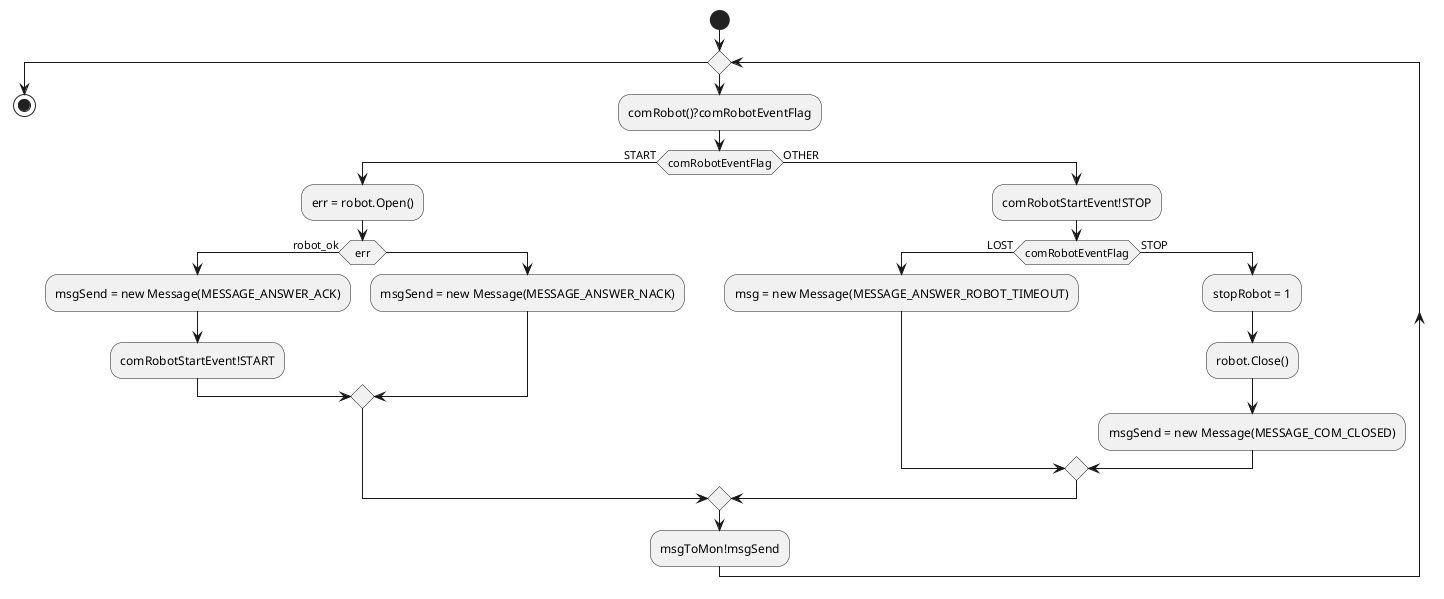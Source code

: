 @startuml th_com_robot

skinparam monochrome true

start

while  ( )
    :comRobot()?comRobotEventFlag;
    if (comRobotEventFlag) then (START)
        :err = robot.Open();
        if (err) then (robot_ok)
            :msgSend = new Message(MESSAGE_ANSWER_ACK);
            :comRobotStartEvent!START;
        else
            :msgSend = new Message(MESSAGE_ANSWER_NACK);
        endif

    else (OTHER)
        :comRobotStartEvent!STOP;
        if (comRobotEventFlag) then (LOST) 
            :msg = new Message(MESSAGE_ANSWER_ROBOT_TIMEOUT);
        else (STOP)
            :stopRobot = 1;
            :robot.Close();
            :msgSend = new Message(MESSAGE_COM_CLOSED);

            'Check message type
        endif
    endif
    :msgToMon!msgSend;
endwhile
stop
@enduml
